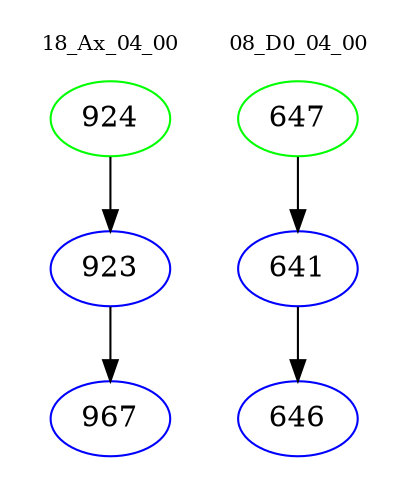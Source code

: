 digraph{
subgraph cluster_0 {
color = white
label = "18_Ax_04_00";
fontsize=10;
T0_924 [label="924", color="green"]
T0_924 -> T0_923 [color="black"]
T0_923 [label="923", color="blue"]
T0_923 -> T0_967 [color="black"]
T0_967 [label="967", color="blue"]
}
subgraph cluster_1 {
color = white
label = "08_D0_04_00";
fontsize=10;
T1_647 [label="647", color="green"]
T1_647 -> T1_641 [color="black"]
T1_641 [label="641", color="blue"]
T1_641 -> T1_646 [color="black"]
T1_646 [label="646", color="blue"]
}
}

